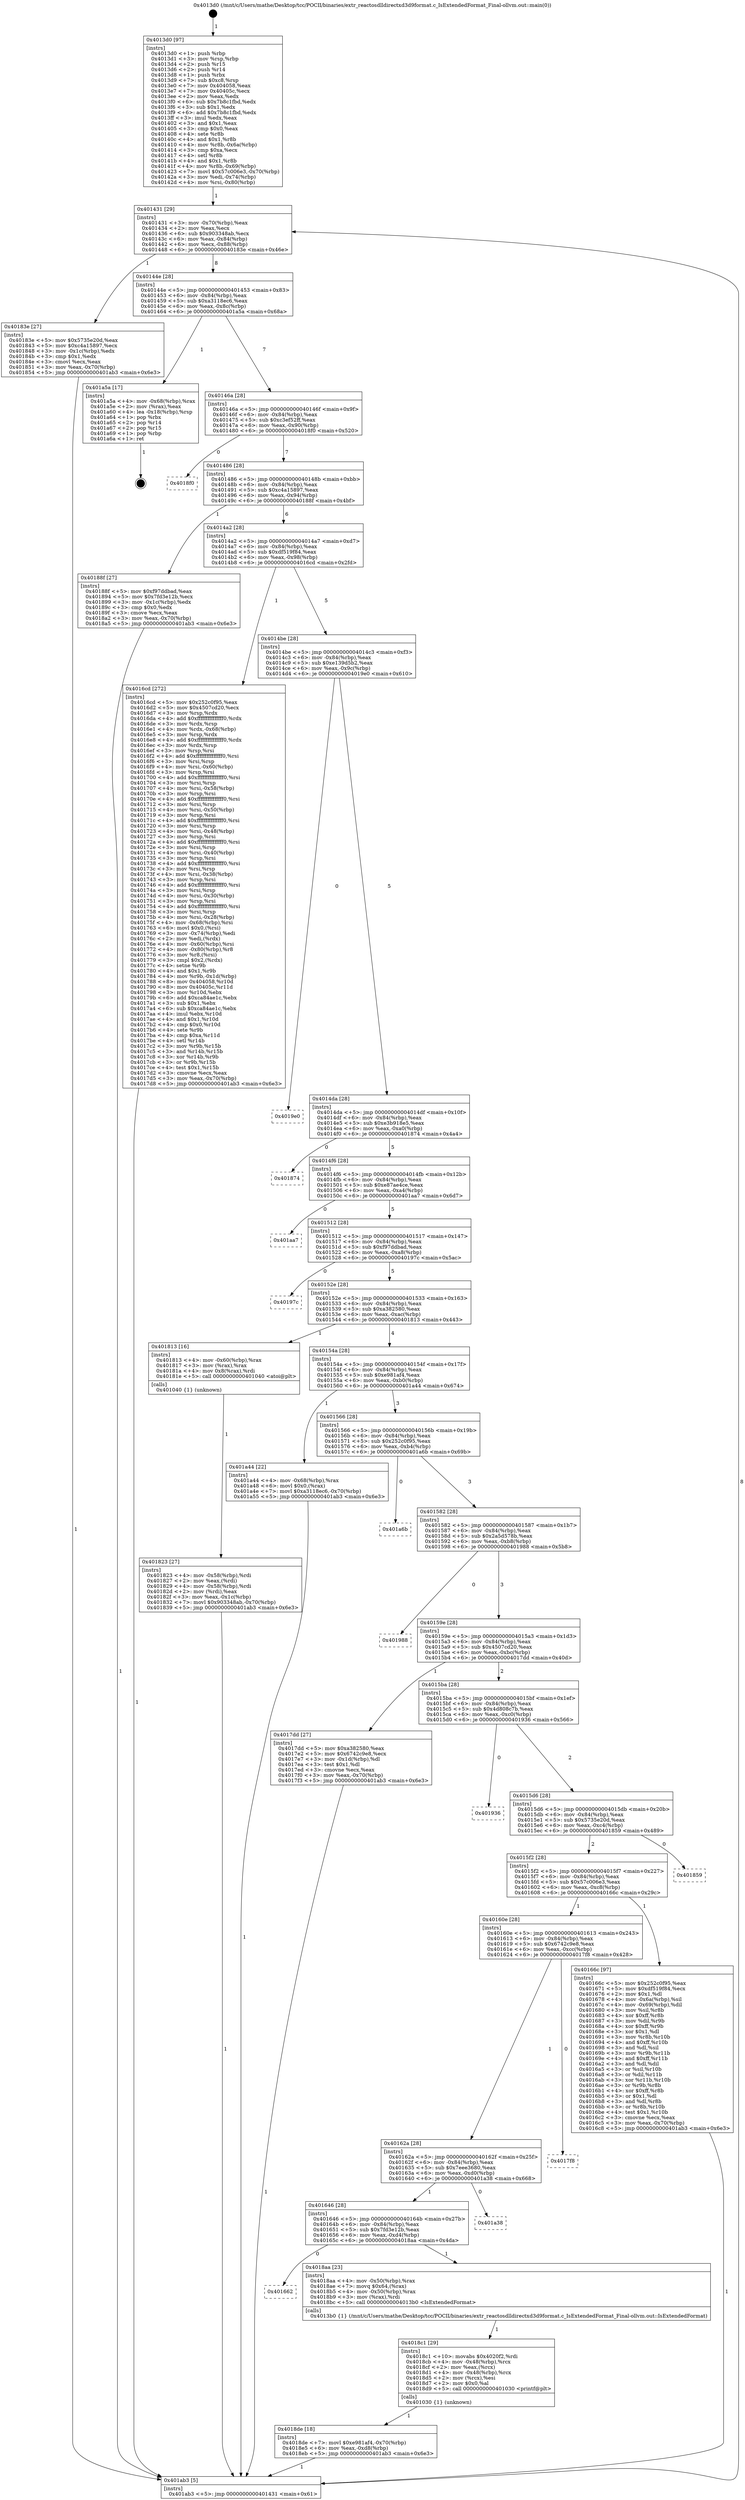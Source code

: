 digraph "0x4013d0" {
  label = "0x4013d0 (/mnt/c/Users/mathe/Desktop/tcc/POCII/binaries/extr_reactosdlldirectxd3d9format.c_IsExtendedFormat_Final-ollvm.out::main(0))"
  labelloc = "t"
  node[shape=record]

  Entry [label="",width=0.3,height=0.3,shape=circle,fillcolor=black,style=filled]
  "0x401431" [label="{
     0x401431 [29]\l
     | [instrs]\l
     &nbsp;&nbsp;0x401431 \<+3\>: mov -0x70(%rbp),%eax\l
     &nbsp;&nbsp;0x401434 \<+2\>: mov %eax,%ecx\l
     &nbsp;&nbsp;0x401436 \<+6\>: sub $0x903348ab,%ecx\l
     &nbsp;&nbsp;0x40143c \<+6\>: mov %eax,-0x84(%rbp)\l
     &nbsp;&nbsp;0x401442 \<+6\>: mov %ecx,-0x88(%rbp)\l
     &nbsp;&nbsp;0x401448 \<+6\>: je 000000000040183e \<main+0x46e\>\l
  }"]
  "0x40183e" [label="{
     0x40183e [27]\l
     | [instrs]\l
     &nbsp;&nbsp;0x40183e \<+5\>: mov $0x5735e20d,%eax\l
     &nbsp;&nbsp;0x401843 \<+5\>: mov $0xc4a15897,%ecx\l
     &nbsp;&nbsp;0x401848 \<+3\>: mov -0x1c(%rbp),%edx\l
     &nbsp;&nbsp;0x40184b \<+3\>: cmp $0x1,%edx\l
     &nbsp;&nbsp;0x40184e \<+3\>: cmovl %ecx,%eax\l
     &nbsp;&nbsp;0x401851 \<+3\>: mov %eax,-0x70(%rbp)\l
     &nbsp;&nbsp;0x401854 \<+5\>: jmp 0000000000401ab3 \<main+0x6e3\>\l
  }"]
  "0x40144e" [label="{
     0x40144e [28]\l
     | [instrs]\l
     &nbsp;&nbsp;0x40144e \<+5\>: jmp 0000000000401453 \<main+0x83\>\l
     &nbsp;&nbsp;0x401453 \<+6\>: mov -0x84(%rbp),%eax\l
     &nbsp;&nbsp;0x401459 \<+5\>: sub $0xa3118ec6,%eax\l
     &nbsp;&nbsp;0x40145e \<+6\>: mov %eax,-0x8c(%rbp)\l
     &nbsp;&nbsp;0x401464 \<+6\>: je 0000000000401a5a \<main+0x68a\>\l
  }"]
  Exit [label="",width=0.3,height=0.3,shape=circle,fillcolor=black,style=filled,peripheries=2]
  "0x401a5a" [label="{
     0x401a5a [17]\l
     | [instrs]\l
     &nbsp;&nbsp;0x401a5a \<+4\>: mov -0x68(%rbp),%rax\l
     &nbsp;&nbsp;0x401a5e \<+2\>: mov (%rax),%eax\l
     &nbsp;&nbsp;0x401a60 \<+4\>: lea -0x18(%rbp),%rsp\l
     &nbsp;&nbsp;0x401a64 \<+1\>: pop %rbx\l
     &nbsp;&nbsp;0x401a65 \<+2\>: pop %r14\l
     &nbsp;&nbsp;0x401a67 \<+2\>: pop %r15\l
     &nbsp;&nbsp;0x401a69 \<+1\>: pop %rbp\l
     &nbsp;&nbsp;0x401a6a \<+1\>: ret\l
  }"]
  "0x40146a" [label="{
     0x40146a [28]\l
     | [instrs]\l
     &nbsp;&nbsp;0x40146a \<+5\>: jmp 000000000040146f \<main+0x9f\>\l
     &nbsp;&nbsp;0x40146f \<+6\>: mov -0x84(%rbp),%eax\l
     &nbsp;&nbsp;0x401475 \<+5\>: sub $0xc3ef52ff,%eax\l
     &nbsp;&nbsp;0x40147a \<+6\>: mov %eax,-0x90(%rbp)\l
     &nbsp;&nbsp;0x401480 \<+6\>: je 00000000004018f0 \<main+0x520\>\l
  }"]
  "0x4018de" [label="{
     0x4018de [18]\l
     | [instrs]\l
     &nbsp;&nbsp;0x4018de \<+7\>: movl $0xe981af4,-0x70(%rbp)\l
     &nbsp;&nbsp;0x4018e5 \<+6\>: mov %eax,-0xd8(%rbp)\l
     &nbsp;&nbsp;0x4018eb \<+5\>: jmp 0000000000401ab3 \<main+0x6e3\>\l
  }"]
  "0x4018f0" [label="{
     0x4018f0\l
  }", style=dashed]
  "0x401486" [label="{
     0x401486 [28]\l
     | [instrs]\l
     &nbsp;&nbsp;0x401486 \<+5\>: jmp 000000000040148b \<main+0xbb\>\l
     &nbsp;&nbsp;0x40148b \<+6\>: mov -0x84(%rbp),%eax\l
     &nbsp;&nbsp;0x401491 \<+5\>: sub $0xc4a15897,%eax\l
     &nbsp;&nbsp;0x401496 \<+6\>: mov %eax,-0x94(%rbp)\l
     &nbsp;&nbsp;0x40149c \<+6\>: je 000000000040188f \<main+0x4bf\>\l
  }"]
  "0x4018c1" [label="{
     0x4018c1 [29]\l
     | [instrs]\l
     &nbsp;&nbsp;0x4018c1 \<+10\>: movabs $0x4020f2,%rdi\l
     &nbsp;&nbsp;0x4018cb \<+4\>: mov -0x48(%rbp),%rcx\l
     &nbsp;&nbsp;0x4018cf \<+2\>: mov %eax,(%rcx)\l
     &nbsp;&nbsp;0x4018d1 \<+4\>: mov -0x48(%rbp),%rcx\l
     &nbsp;&nbsp;0x4018d5 \<+2\>: mov (%rcx),%esi\l
     &nbsp;&nbsp;0x4018d7 \<+2\>: mov $0x0,%al\l
     &nbsp;&nbsp;0x4018d9 \<+5\>: call 0000000000401030 \<printf@plt\>\l
     | [calls]\l
     &nbsp;&nbsp;0x401030 \{1\} (unknown)\l
  }"]
  "0x40188f" [label="{
     0x40188f [27]\l
     | [instrs]\l
     &nbsp;&nbsp;0x40188f \<+5\>: mov $0xf97ddbad,%eax\l
     &nbsp;&nbsp;0x401894 \<+5\>: mov $0x7fd3e12b,%ecx\l
     &nbsp;&nbsp;0x401899 \<+3\>: mov -0x1c(%rbp),%edx\l
     &nbsp;&nbsp;0x40189c \<+3\>: cmp $0x0,%edx\l
     &nbsp;&nbsp;0x40189f \<+3\>: cmove %ecx,%eax\l
     &nbsp;&nbsp;0x4018a2 \<+3\>: mov %eax,-0x70(%rbp)\l
     &nbsp;&nbsp;0x4018a5 \<+5\>: jmp 0000000000401ab3 \<main+0x6e3\>\l
  }"]
  "0x4014a2" [label="{
     0x4014a2 [28]\l
     | [instrs]\l
     &nbsp;&nbsp;0x4014a2 \<+5\>: jmp 00000000004014a7 \<main+0xd7\>\l
     &nbsp;&nbsp;0x4014a7 \<+6\>: mov -0x84(%rbp),%eax\l
     &nbsp;&nbsp;0x4014ad \<+5\>: sub $0xdf519f84,%eax\l
     &nbsp;&nbsp;0x4014b2 \<+6\>: mov %eax,-0x98(%rbp)\l
     &nbsp;&nbsp;0x4014b8 \<+6\>: je 00000000004016cd \<main+0x2fd\>\l
  }"]
  "0x401662" [label="{
     0x401662\l
  }", style=dashed]
  "0x4016cd" [label="{
     0x4016cd [272]\l
     | [instrs]\l
     &nbsp;&nbsp;0x4016cd \<+5\>: mov $0x252c0f95,%eax\l
     &nbsp;&nbsp;0x4016d2 \<+5\>: mov $0x4507cd20,%ecx\l
     &nbsp;&nbsp;0x4016d7 \<+3\>: mov %rsp,%rdx\l
     &nbsp;&nbsp;0x4016da \<+4\>: add $0xfffffffffffffff0,%rdx\l
     &nbsp;&nbsp;0x4016de \<+3\>: mov %rdx,%rsp\l
     &nbsp;&nbsp;0x4016e1 \<+4\>: mov %rdx,-0x68(%rbp)\l
     &nbsp;&nbsp;0x4016e5 \<+3\>: mov %rsp,%rdx\l
     &nbsp;&nbsp;0x4016e8 \<+4\>: add $0xfffffffffffffff0,%rdx\l
     &nbsp;&nbsp;0x4016ec \<+3\>: mov %rdx,%rsp\l
     &nbsp;&nbsp;0x4016ef \<+3\>: mov %rsp,%rsi\l
     &nbsp;&nbsp;0x4016f2 \<+4\>: add $0xfffffffffffffff0,%rsi\l
     &nbsp;&nbsp;0x4016f6 \<+3\>: mov %rsi,%rsp\l
     &nbsp;&nbsp;0x4016f9 \<+4\>: mov %rsi,-0x60(%rbp)\l
     &nbsp;&nbsp;0x4016fd \<+3\>: mov %rsp,%rsi\l
     &nbsp;&nbsp;0x401700 \<+4\>: add $0xfffffffffffffff0,%rsi\l
     &nbsp;&nbsp;0x401704 \<+3\>: mov %rsi,%rsp\l
     &nbsp;&nbsp;0x401707 \<+4\>: mov %rsi,-0x58(%rbp)\l
     &nbsp;&nbsp;0x40170b \<+3\>: mov %rsp,%rsi\l
     &nbsp;&nbsp;0x40170e \<+4\>: add $0xfffffffffffffff0,%rsi\l
     &nbsp;&nbsp;0x401712 \<+3\>: mov %rsi,%rsp\l
     &nbsp;&nbsp;0x401715 \<+4\>: mov %rsi,-0x50(%rbp)\l
     &nbsp;&nbsp;0x401719 \<+3\>: mov %rsp,%rsi\l
     &nbsp;&nbsp;0x40171c \<+4\>: add $0xfffffffffffffff0,%rsi\l
     &nbsp;&nbsp;0x401720 \<+3\>: mov %rsi,%rsp\l
     &nbsp;&nbsp;0x401723 \<+4\>: mov %rsi,-0x48(%rbp)\l
     &nbsp;&nbsp;0x401727 \<+3\>: mov %rsp,%rsi\l
     &nbsp;&nbsp;0x40172a \<+4\>: add $0xfffffffffffffff0,%rsi\l
     &nbsp;&nbsp;0x40172e \<+3\>: mov %rsi,%rsp\l
     &nbsp;&nbsp;0x401731 \<+4\>: mov %rsi,-0x40(%rbp)\l
     &nbsp;&nbsp;0x401735 \<+3\>: mov %rsp,%rsi\l
     &nbsp;&nbsp;0x401738 \<+4\>: add $0xfffffffffffffff0,%rsi\l
     &nbsp;&nbsp;0x40173c \<+3\>: mov %rsi,%rsp\l
     &nbsp;&nbsp;0x40173f \<+4\>: mov %rsi,-0x38(%rbp)\l
     &nbsp;&nbsp;0x401743 \<+3\>: mov %rsp,%rsi\l
     &nbsp;&nbsp;0x401746 \<+4\>: add $0xfffffffffffffff0,%rsi\l
     &nbsp;&nbsp;0x40174a \<+3\>: mov %rsi,%rsp\l
     &nbsp;&nbsp;0x40174d \<+4\>: mov %rsi,-0x30(%rbp)\l
     &nbsp;&nbsp;0x401751 \<+3\>: mov %rsp,%rsi\l
     &nbsp;&nbsp;0x401754 \<+4\>: add $0xfffffffffffffff0,%rsi\l
     &nbsp;&nbsp;0x401758 \<+3\>: mov %rsi,%rsp\l
     &nbsp;&nbsp;0x40175b \<+4\>: mov %rsi,-0x28(%rbp)\l
     &nbsp;&nbsp;0x40175f \<+4\>: mov -0x68(%rbp),%rsi\l
     &nbsp;&nbsp;0x401763 \<+6\>: movl $0x0,(%rsi)\l
     &nbsp;&nbsp;0x401769 \<+3\>: mov -0x74(%rbp),%edi\l
     &nbsp;&nbsp;0x40176c \<+2\>: mov %edi,(%rdx)\l
     &nbsp;&nbsp;0x40176e \<+4\>: mov -0x60(%rbp),%rsi\l
     &nbsp;&nbsp;0x401772 \<+4\>: mov -0x80(%rbp),%r8\l
     &nbsp;&nbsp;0x401776 \<+3\>: mov %r8,(%rsi)\l
     &nbsp;&nbsp;0x401779 \<+3\>: cmpl $0x2,(%rdx)\l
     &nbsp;&nbsp;0x40177c \<+4\>: setne %r9b\l
     &nbsp;&nbsp;0x401780 \<+4\>: and $0x1,%r9b\l
     &nbsp;&nbsp;0x401784 \<+4\>: mov %r9b,-0x1d(%rbp)\l
     &nbsp;&nbsp;0x401788 \<+8\>: mov 0x404058,%r10d\l
     &nbsp;&nbsp;0x401790 \<+8\>: mov 0x40405c,%r11d\l
     &nbsp;&nbsp;0x401798 \<+3\>: mov %r10d,%ebx\l
     &nbsp;&nbsp;0x40179b \<+6\>: add $0xca84ae1c,%ebx\l
     &nbsp;&nbsp;0x4017a1 \<+3\>: sub $0x1,%ebx\l
     &nbsp;&nbsp;0x4017a4 \<+6\>: sub $0xca84ae1c,%ebx\l
     &nbsp;&nbsp;0x4017aa \<+4\>: imul %ebx,%r10d\l
     &nbsp;&nbsp;0x4017ae \<+4\>: and $0x1,%r10d\l
     &nbsp;&nbsp;0x4017b2 \<+4\>: cmp $0x0,%r10d\l
     &nbsp;&nbsp;0x4017b6 \<+4\>: sete %r9b\l
     &nbsp;&nbsp;0x4017ba \<+4\>: cmp $0xa,%r11d\l
     &nbsp;&nbsp;0x4017be \<+4\>: setl %r14b\l
     &nbsp;&nbsp;0x4017c2 \<+3\>: mov %r9b,%r15b\l
     &nbsp;&nbsp;0x4017c5 \<+3\>: and %r14b,%r15b\l
     &nbsp;&nbsp;0x4017c8 \<+3\>: xor %r14b,%r9b\l
     &nbsp;&nbsp;0x4017cb \<+3\>: or %r9b,%r15b\l
     &nbsp;&nbsp;0x4017ce \<+4\>: test $0x1,%r15b\l
     &nbsp;&nbsp;0x4017d2 \<+3\>: cmovne %ecx,%eax\l
     &nbsp;&nbsp;0x4017d5 \<+3\>: mov %eax,-0x70(%rbp)\l
     &nbsp;&nbsp;0x4017d8 \<+5\>: jmp 0000000000401ab3 \<main+0x6e3\>\l
  }"]
  "0x4014be" [label="{
     0x4014be [28]\l
     | [instrs]\l
     &nbsp;&nbsp;0x4014be \<+5\>: jmp 00000000004014c3 \<main+0xf3\>\l
     &nbsp;&nbsp;0x4014c3 \<+6\>: mov -0x84(%rbp),%eax\l
     &nbsp;&nbsp;0x4014c9 \<+5\>: sub $0xe139d5b2,%eax\l
     &nbsp;&nbsp;0x4014ce \<+6\>: mov %eax,-0x9c(%rbp)\l
     &nbsp;&nbsp;0x4014d4 \<+6\>: je 00000000004019e0 \<main+0x610\>\l
  }"]
  "0x4018aa" [label="{
     0x4018aa [23]\l
     | [instrs]\l
     &nbsp;&nbsp;0x4018aa \<+4\>: mov -0x50(%rbp),%rax\l
     &nbsp;&nbsp;0x4018ae \<+7\>: movq $0x64,(%rax)\l
     &nbsp;&nbsp;0x4018b5 \<+4\>: mov -0x50(%rbp),%rax\l
     &nbsp;&nbsp;0x4018b9 \<+3\>: mov (%rax),%rdi\l
     &nbsp;&nbsp;0x4018bc \<+5\>: call 00000000004013b0 \<IsExtendedFormat\>\l
     | [calls]\l
     &nbsp;&nbsp;0x4013b0 \{1\} (/mnt/c/Users/mathe/Desktop/tcc/POCII/binaries/extr_reactosdlldirectxd3d9format.c_IsExtendedFormat_Final-ollvm.out::IsExtendedFormat)\l
  }"]
  "0x4019e0" [label="{
     0x4019e0\l
  }", style=dashed]
  "0x4014da" [label="{
     0x4014da [28]\l
     | [instrs]\l
     &nbsp;&nbsp;0x4014da \<+5\>: jmp 00000000004014df \<main+0x10f\>\l
     &nbsp;&nbsp;0x4014df \<+6\>: mov -0x84(%rbp),%eax\l
     &nbsp;&nbsp;0x4014e5 \<+5\>: sub $0xe3b918e5,%eax\l
     &nbsp;&nbsp;0x4014ea \<+6\>: mov %eax,-0xa0(%rbp)\l
     &nbsp;&nbsp;0x4014f0 \<+6\>: je 0000000000401874 \<main+0x4a4\>\l
  }"]
  "0x401646" [label="{
     0x401646 [28]\l
     | [instrs]\l
     &nbsp;&nbsp;0x401646 \<+5\>: jmp 000000000040164b \<main+0x27b\>\l
     &nbsp;&nbsp;0x40164b \<+6\>: mov -0x84(%rbp),%eax\l
     &nbsp;&nbsp;0x401651 \<+5\>: sub $0x7fd3e12b,%eax\l
     &nbsp;&nbsp;0x401656 \<+6\>: mov %eax,-0xd4(%rbp)\l
     &nbsp;&nbsp;0x40165c \<+6\>: je 00000000004018aa \<main+0x4da\>\l
  }"]
  "0x401874" [label="{
     0x401874\l
  }", style=dashed]
  "0x4014f6" [label="{
     0x4014f6 [28]\l
     | [instrs]\l
     &nbsp;&nbsp;0x4014f6 \<+5\>: jmp 00000000004014fb \<main+0x12b\>\l
     &nbsp;&nbsp;0x4014fb \<+6\>: mov -0x84(%rbp),%eax\l
     &nbsp;&nbsp;0x401501 \<+5\>: sub $0xe87ae4ce,%eax\l
     &nbsp;&nbsp;0x401506 \<+6\>: mov %eax,-0xa4(%rbp)\l
     &nbsp;&nbsp;0x40150c \<+6\>: je 0000000000401aa7 \<main+0x6d7\>\l
  }"]
  "0x401a38" [label="{
     0x401a38\l
  }", style=dashed]
  "0x401aa7" [label="{
     0x401aa7\l
  }", style=dashed]
  "0x401512" [label="{
     0x401512 [28]\l
     | [instrs]\l
     &nbsp;&nbsp;0x401512 \<+5\>: jmp 0000000000401517 \<main+0x147\>\l
     &nbsp;&nbsp;0x401517 \<+6\>: mov -0x84(%rbp),%eax\l
     &nbsp;&nbsp;0x40151d \<+5\>: sub $0xf97ddbad,%eax\l
     &nbsp;&nbsp;0x401522 \<+6\>: mov %eax,-0xa8(%rbp)\l
     &nbsp;&nbsp;0x401528 \<+6\>: je 000000000040197c \<main+0x5ac\>\l
  }"]
  "0x40162a" [label="{
     0x40162a [28]\l
     | [instrs]\l
     &nbsp;&nbsp;0x40162a \<+5\>: jmp 000000000040162f \<main+0x25f\>\l
     &nbsp;&nbsp;0x40162f \<+6\>: mov -0x84(%rbp),%eax\l
     &nbsp;&nbsp;0x401635 \<+5\>: sub $0x7eee3680,%eax\l
     &nbsp;&nbsp;0x40163a \<+6\>: mov %eax,-0xd0(%rbp)\l
     &nbsp;&nbsp;0x401640 \<+6\>: je 0000000000401a38 \<main+0x668\>\l
  }"]
  "0x40197c" [label="{
     0x40197c\l
  }", style=dashed]
  "0x40152e" [label="{
     0x40152e [28]\l
     | [instrs]\l
     &nbsp;&nbsp;0x40152e \<+5\>: jmp 0000000000401533 \<main+0x163\>\l
     &nbsp;&nbsp;0x401533 \<+6\>: mov -0x84(%rbp),%eax\l
     &nbsp;&nbsp;0x401539 \<+5\>: sub $0xa382580,%eax\l
     &nbsp;&nbsp;0x40153e \<+6\>: mov %eax,-0xac(%rbp)\l
     &nbsp;&nbsp;0x401544 \<+6\>: je 0000000000401813 \<main+0x443\>\l
  }"]
  "0x4017f8" [label="{
     0x4017f8\l
  }", style=dashed]
  "0x401813" [label="{
     0x401813 [16]\l
     | [instrs]\l
     &nbsp;&nbsp;0x401813 \<+4\>: mov -0x60(%rbp),%rax\l
     &nbsp;&nbsp;0x401817 \<+3\>: mov (%rax),%rax\l
     &nbsp;&nbsp;0x40181a \<+4\>: mov 0x8(%rax),%rdi\l
     &nbsp;&nbsp;0x40181e \<+5\>: call 0000000000401040 \<atoi@plt\>\l
     | [calls]\l
     &nbsp;&nbsp;0x401040 \{1\} (unknown)\l
  }"]
  "0x40154a" [label="{
     0x40154a [28]\l
     | [instrs]\l
     &nbsp;&nbsp;0x40154a \<+5\>: jmp 000000000040154f \<main+0x17f\>\l
     &nbsp;&nbsp;0x40154f \<+6\>: mov -0x84(%rbp),%eax\l
     &nbsp;&nbsp;0x401555 \<+5\>: sub $0xe981af4,%eax\l
     &nbsp;&nbsp;0x40155a \<+6\>: mov %eax,-0xb0(%rbp)\l
     &nbsp;&nbsp;0x401560 \<+6\>: je 0000000000401a44 \<main+0x674\>\l
  }"]
  "0x401823" [label="{
     0x401823 [27]\l
     | [instrs]\l
     &nbsp;&nbsp;0x401823 \<+4\>: mov -0x58(%rbp),%rdi\l
     &nbsp;&nbsp;0x401827 \<+2\>: mov %eax,(%rdi)\l
     &nbsp;&nbsp;0x401829 \<+4\>: mov -0x58(%rbp),%rdi\l
     &nbsp;&nbsp;0x40182d \<+2\>: mov (%rdi),%eax\l
     &nbsp;&nbsp;0x40182f \<+3\>: mov %eax,-0x1c(%rbp)\l
     &nbsp;&nbsp;0x401832 \<+7\>: movl $0x903348ab,-0x70(%rbp)\l
     &nbsp;&nbsp;0x401839 \<+5\>: jmp 0000000000401ab3 \<main+0x6e3\>\l
  }"]
  "0x401a44" [label="{
     0x401a44 [22]\l
     | [instrs]\l
     &nbsp;&nbsp;0x401a44 \<+4\>: mov -0x68(%rbp),%rax\l
     &nbsp;&nbsp;0x401a48 \<+6\>: movl $0x0,(%rax)\l
     &nbsp;&nbsp;0x401a4e \<+7\>: movl $0xa3118ec6,-0x70(%rbp)\l
     &nbsp;&nbsp;0x401a55 \<+5\>: jmp 0000000000401ab3 \<main+0x6e3\>\l
  }"]
  "0x401566" [label="{
     0x401566 [28]\l
     | [instrs]\l
     &nbsp;&nbsp;0x401566 \<+5\>: jmp 000000000040156b \<main+0x19b\>\l
     &nbsp;&nbsp;0x40156b \<+6\>: mov -0x84(%rbp),%eax\l
     &nbsp;&nbsp;0x401571 \<+5\>: sub $0x252c0f95,%eax\l
     &nbsp;&nbsp;0x401576 \<+6\>: mov %eax,-0xb4(%rbp)\l
     &nbsp;&nbsp;0x40157c \<+6\>: je 0000000000401a6b \<main+0x69b\>\l
  }"]
  "0x4013d0" [label="{
     0x4013d0 [97]\l
     | [instrs]\l
     &nbsp;&nbsp;0x4013d0 \<+1\>: push %rbp\l
     &nbsp;&nbsp;0x4013d1 \<+3\>: mov %rsp,%rbp\l
     &nbsp;&nbsp;0x4013d4 \<+2\>: push %r15\l
     &nbsp;&nbsp;0x4013d6 \<+2\>: push %r14\l
     &nbsp;&nbsp;0x4013d8 \<+1\>: push %rbx\l
     &nbsp;&nbsp;0x4013d9 \<+7\>: sub $0xc8,%rsp\l
     &nbsp;&nbsp;0x4013e0 \<+7\>: mov 0x404058,%eax\l
     &nbsp;&nbsp;0x4013e7 \<+7\>: mov 0x40405c,%ecx\l
     &nbsp;&nbsp;0x4013ee \<+2\>: mov %eax,%edx\l
     &nbsp;&nbsp;0x4013f0 \<+6\>: sub $0x7b8c1fbd,%edx\l
     &nbsp;&nbsp;0x4013f6 \<+3\>: sub $0x1,%edx\l
     &nbsp;&nbsp;0x4013f9 \<+6\>: add $0x7b8c1fbd,%edx\l
     &nbsp;&nbsp;0x4013ff \<+3\>: imul %edx,%eax\l
     &nbsp;&nbsp;0x401402 \<+3\>: and $0x1,%eax\l
     &nbsp;&nbsp;0x401405 \<+3\>: cmp $0x0,%eax\l
     &nbsp;&nbsp;0x401408 \<+4\>: sete %r8b\l
     &nbsp;&nbsp;0x40140c \<+4\>: and $0x1,%r8b\l
     &nbsp;&nbsp;0x401410 \<+4\>: mov %r8b,-0x6a(%rbp)\l
     &nbsp;&nbsp;0x401414 \<+3\>: cmp $0xa,%ecx\l
     &nbsp;&nbsp;0x401417 \<+4\>: setl %r8b\l
     &nbsp;&nbsp;0x40141b \<+4\>: and $0x1,%r8b\l
     &nbsp;&nbsp;0x40141f \<+4\>: mov %r8b,-0x69(%rbp)\l
     &nbsp;&nbsp;0x401423 \<+7\>: movl $0x57c006e3,-0x70(%rbp)\l
     &nbsp;&nbsp;0x40142a \<+3\>: mov %edi,-0x74(%rbp)\l
     &nbsp;&nbsp;0x40142d \<+4\>: mov %rsi,-0x80(%rbp)\l
  }"]
  "0x401a6b" [label="{
     0x401a6b\l
  }", style=dashed]
  "0x401582" [label="{
     0x401582 [28]\l
     | [instrs]\l
     &nbsp;&nbsp;0x401582 \<+5\>: jmp 0000000000401587 \<main+0x1b7\>\l
     &nbsp;&nbsp;0x401587 \<+6\>: mov -0x84(%rbp),%eax\l
     &nbsp;&nbsp;0x40158d \<+5\>: sub $0x2a5d578b,%eax\l
     &nbsp;&nbsp;0x401592 \<+6\>: mov %eax,-0xb8(%rbp)\l
     &nbsp;&nbsp;0x401598 \<+6\>: je 0000000000401988 \<main+0x5b8\>\l
  }"]
  "0x401ab3" [label="{
     0x401ab3 [5]\l
     | [instrs]\l
     &nbsp;&nbsp;0x401ab3 \<+5\>: jmp 0000000000401431 \<main+0x61\>\l
  }"]
  "0x401988" [label="{
     0x401988\l
  }", style=dashed]
  "0x40159e" [label="{
     0x40159e [28]\l
     | [instrs]\l
     &nbsp;&nbsp;0x40159e \<+5\>: jmp 00000000004015a3 \<main+0x1d3\>\l
     &nbsp;&nbsp;0x4015a3 \<+6\>: mov -0x84(%rbp),%eax\l
     &nbsp;&nbsp;0x4015a9 \<+5\>: sub $0x4507cd20,%eax\l
     &nbsp;&nbsp;0x4015ae \<+6\>: mov %eax,-0xbc(%rbp)\l
     &nbsp;&nbsp;0x4015b4 \<+6\>: je 00000000004017dd \<main+0x40d\>\l
  }"]
  "0x40160e" [label="{
     0x40160e [28]\l
     | [instrs]\l
     &nbsp;&nbsp;0x40160e \<+5\>: jmp 0000000000401613 \<main+0x243\>\l
     &nbsp;&nbsp;0x401613 \<+6\>: mov -0x84(%rbp),%eax\l
     &nbsp;&nbsp;0x401619 \<+5\>: sub $0x6742c9e8,%eax\l
     &nbsp;&nbsp;0x40161e \<+6\>: mov %eax,-0xcc(%rbp)\l
     &nbsp;&nbsp;0x401624 \<+6\>: je 00000000004017f8 \<main+0x428\>\l
  }"]
  "0x4017dd" [label="{
     0x4017dd [27]\l
     | [instrs]\l
     &nbsp;&nbsp;0x4017dd \<+5\>: mov $0xa382580,%eax\l
     &nbsp;&nbsp;0x4017e2 \<+5\>: mov $0x6742c9e8,%ecx\l
     &nbsp;&nbsp;0x4017e7 \<+3\>: mov -0x1d(%rbp),%dl\l
     &nbsp;&nbsp;0x4017ea \<+3\>: test $0x1,%dl\l
     &nbsp;&nbsp;0x4017ed \<+3\>: cmovne %ecx,%eax\l
     &nbsp;&nbsp;0x4017f0 \<+3\>: mov %eax,-0x70(%rbp)\l
     &nbsp;&nbsp;0x4017f3 \<+5\>: jmp 0000000000401ab3 \<main+0x6e3\>\l
  }"]
  "0x4015ba" [label="{
     0x4015ba [28]\l
     | [instrs]\l
     &nbsp;&nbsp;0x4015ba \<+5\>: jmp 00000000004015bf \<main+0x1ef\>\l
     &nbsp;&nbsp;0x4015bf \<+6\>: mov -0x84(%rbp),%eax\l
     &nbsp;&nbsp;0x4015c5 \<+5\>: sub $0x4d808c7b,%eax\l
     &nbsp;&nbsp;0x4015ca \<+6\>: mov %eax,-0xc0(%rbp)\l
     &nbsp;&nbsp;0x4015d0 \<+6\>: je 0000000000401936 \<main+0x566\>\l
  }"]
  "0x40166c" [label="{
     0x40166c [97]\l
     | [instrs]\l
     &nbsp;&nbsp;0x40166c \<+5\>: mov $0x252c0f95,%eax\l
     &nbsp;&nbsp;0x401671 \<+5\>: mov $0xdf519f84,%ecx\l
     &nbsp;&nbsp;0x401676 \<+2\>: mov $0x1,%dl\l
     &nbsp;&nbsp;0x401678 \<+4\>: mov -0x6a(%rbp),%sil\l
     &nbsp;&nbsp;0x40167c \<+4\>: mov -0x69(%rbp),%dil\l
     &nbsp;&nbsp;0x401680 \<+3\>: mov %sil,%r8b\l
     &nbsp;&nbsp;0x401683 \<+4\>: xor $0xff,%r8b\l
     &nbsp;&nbsp;0x401687 \<+3\>: mov %dil,%r9b\l
     &nbsp;&nbsp;0x40168a \<+4\>: xor $0xff,%r9b\l
     &nbsp;&nbsp;0x40168e \<+3\>: xor $0x1,%dl\l
     &nbsp;&nbsp;0x401691 \<+3\>: mov %r8b,%r10b\l
     &nbsp;&nbsp;0x401694 \<+4\>: and $0xff,%r10b\l
     &nbsp;&nbsp;0x401698 \<+3\>: and %dl,%sil\l
     &nbsp;&nbsp;0x40169b \<+3\>: mov %r9b,%r11b\l
     &nbsp;&nbsp;0x40169e \<+4\>: and $0xff,%r11b\l
     &nbsp;&nbsp;0x4016a2 \<+3\>: and %dl,%dil\l
     &nbsp;&nbsp;0x4016a5 \<+3\>: or %sil,%r10b\l
     &nbsp;&nbsp;0x4016a8 \<+3\>: or %dil,%r11b\l
     &nbsp;&nbsp;0x4016ab \<+3\>: xor %r11b,%r10b\l
     &nbsp;&nbsp;0x4016ae \<+3\>: or %r9b,%r8b\l
     &nbsp;&nbsp;0x4016b1 \<+4\>: xor $0xff,%r8b\l
     &nbsp;&nbsp;0x4016b5 \<+3\>: or $0x1,%dl\l
     &nbsp;&nbsp;0x4016b8 \<+3\>: and %dl,%r8b\l
     &nbsp;&nbsp;0x4016bb \<+3\>: or %r8b,%r10b\l
     &nbsp;&nbsp;0x4016be \<+4\>: test $0x1,%r10b\l
     &nbsp;&nbsp;0x4016c2 \<+3\>: cmovne %ecx,%eax\l
     &nbsp;&nbsp;0x4016c5 \<+3\>: mov %eax,-0x70(%rbp)\l
     &nbsp;&nbsp;0x4016c8 \<+5\>: jmp 0000000000401ab3 \<main+0x6e3\>\l
  }"]
  "0x401936" [label="{
     0x401936\l
  }", style=dashed]
  "0x4015d6" [label="{
     0x4015d6 [28]\l
     | [instrs]\l
     &nbsp;&nbsp;0x4015d6 \<+5\>: jmp 00000000004015db \<main+0x20b\>\l
     &nbsp;&nbsp;0x4015db \<+6\>: mov -0x84(%rbp),%eax\l
     &nbsp;&nbsp;0x4015e1 \<+5\>: sub $0x5735e20d,%eax\l
     &nbsp;&nbsp;0x4015e6 \<+6\>: mov %eax,-0xc4(%rbp)\l
     &nbsp;&nbsp;0x4015ec \<+6\>: je 0000000000401859 \<main+0x489\>\l
  }"]
  "0x4015f2" [label="{
     0x4015f2 [28]\l
     | [instrs]\l
     &nbsp;&nbsp;0x4015f2 \<+5\>: jmp 00000000004015f7 \<main+0x227\>\l
     &nbsp;&nbsp;0x4015f7 \<+6\>: mov -0x84(%rbp),%eax\l
     &nbsp;&nbsp;0x4015fd \<+5\>: sub $0x57c006e3,%eax\l
     &nbsp;&nbsp;0x401602 \<+6\>: mov %eax,-0xc8(%rbp)\l
     &nbsp;&nbsp;0x401608 \<+6\>: je 000000000040166c \<main+0x29c\>\l
  }"]
  "0x401859" [label="{
     0x401859\l
  }", style=dashed]
  Entry -> "0x4013d0" [label=" 1"]
  "0x401431" -> "0x40183e" [label=" 1"]
  "0x401431" -> "0x40144e" [label=" 8"]
  "0x401a5a" -> Exit [label=" 1"]
  "0x40144e" -> "0x401a5a" [label=" 1"]
  "0x40144e" -> "0x40146a" [label=" 7"]
  "0x401a44" -> "0x401ab3" [label=" 1"]
  "0x40146a" -> "0x4018f0" [label=" 0"]
  "0x40146a" -> "0x401486" [label=" 7"]
  "0x4018de" -> "0x401ab3" [label=" 1"]
  "0x401486" -> "0x40188f" [label=" 1"]
  "0x401486" -> "0x4014a2" [label=" 6"]
  "0x4018c1" -> "0x4018de" [label=" 1"]
  "0x4014a2" -> "0x4016cd" [label=" 1"]
  "0x4014a2" -> "0x4014be" [label=" 5"]
  "0x4018aa" -> "0x4018c1" [label=" 1"]
  "0x4014be" -> "0x4019e0" [label=" 0"]
  "0x4014be" -> "0x4014da" [label=" 5"]
  "0x401646" -> "0x401662" [label=" 0"]
  "0x4014da" -> "0x401874" [label=" 0"]
  "0x4014da" -> "0x4014f6" [label=" 5"]
  "0x401646" -> "0x4018aa" [label=" 1"]
  "0x4014f6" -> "0x401aa7" [label=" 0"]
  "0x4014f6" -> "0x401512" [label=" 5"]
  "0x40162a" -> "0x401646" [label=" 1"]
  "0x401512" -> "0x40197c" [label=" 0"]
  "0x401512" -> "0x40152e" [label=" 5"]
  "0x40162a" -> "0x401a38" [label=" 0"]
  "0x40152e" -> "0x401813" [label=" 1"]
  "0x40152e" -> "0x40154a" [label=" 4"]
  "0x40160e" -> "0x40162a" [label=" 1"]
  "0x40154a" -> "0x401a44" [label=" 1"]
  "0x40154a" -> "0x401566" [label=" 3"]
  "0x40160e" -> "0x4017f8" [label=" 0"]
  "0x401566" -> "0x401a6b" [label=" 0"]
  "0x401566" -> "0x401582" [label=" 3"]
  "0x40183e" -> "0x401ab3" [label=" 1"]
  "0x401582" -> "0x401988" [label=" 0"]
  "0x401582" -> "0x40159e" [label=" 3"]
  "0x401823" -> "0x401ab3" [label=" 1"]
  "0x40159e" -> "0x4017dd" [label=" 1"]
  "0x40159e" -> "0x4015ba" [label=" 2"]
  "0x401813" -> "0x401823" [label=" 1"]
  "0x4015ba" -> "0x401936" [label=" 0"]
  "0x4015ba" -> "0x4015d6" [label=" 2"]
  "0x4017dd" -> "0x401ab3" [label=" 1"]
  "0x4015d6" -> "0x401859" [label=" 0"]
  "0x4015d6" -> "0x4015f2" [label=" 2"]
  "0x4016cd" -> "0x401ab3" [label=" 1"]
  "0x4015f2" -> "0x40166c" [label=" 1"]
  "0x4015f2" -> "0x40160e" [label=" 1"]
  "0x40166c" -> "0x401ab3" [label=" 1"]
  "0x4013d0" -> "0x401431" [label=" 1"]
  "0x401ab3" -> "0x401431" [label=" 8"]
  "0x40188f" -> "0x401ab3" [label=" 1"]
}
